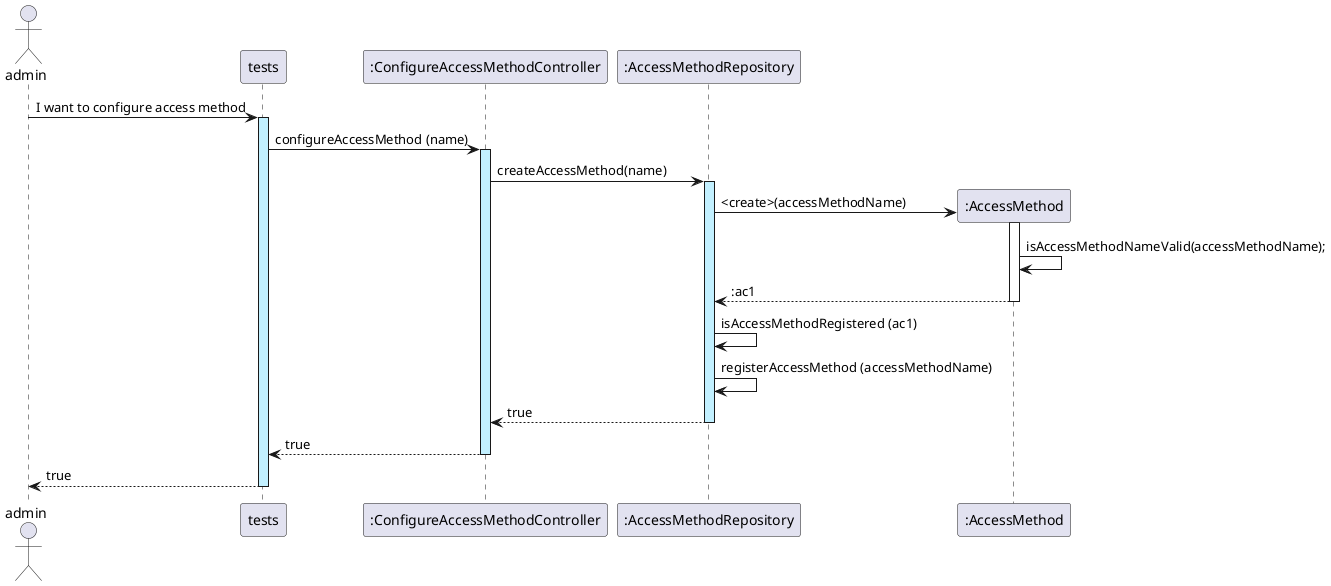 @startuml
actor admin

admin -> tests ++ #application : I want to configure access method

tests -> ":ConfigureAccessMethodController" as ConfigureAccessMethodController ++ #application : configureAccessMethod (name)

ConfigureAccessMethodController -> ":AccessMethodRepository" as AccessMethodRepository ++ #application : createAccessMethod(name)

create ":AccessMethod" as AccessMethod
AccessMethodRepository -> AccessMethod ++  : <create>(accessMethodName)
AccessMethod -> AccessMethod : isAccessMethodNameValid(accessMethodName);

AccessMethod --> AccessMethodRepository -- : :ac1
AccessMethodRepository -> AccessMethodRepository : isAccessMethodRegistered (ac1)
AccessMethodRepository -> AccessMethodRepository : registerAccessMethod (accessMethodName)

AccessMethodRepository --> ConfigureAccessMethodController --: true

ConfigureAccessMethodController --> tests --: true
tests --> admin --: true
@enduml